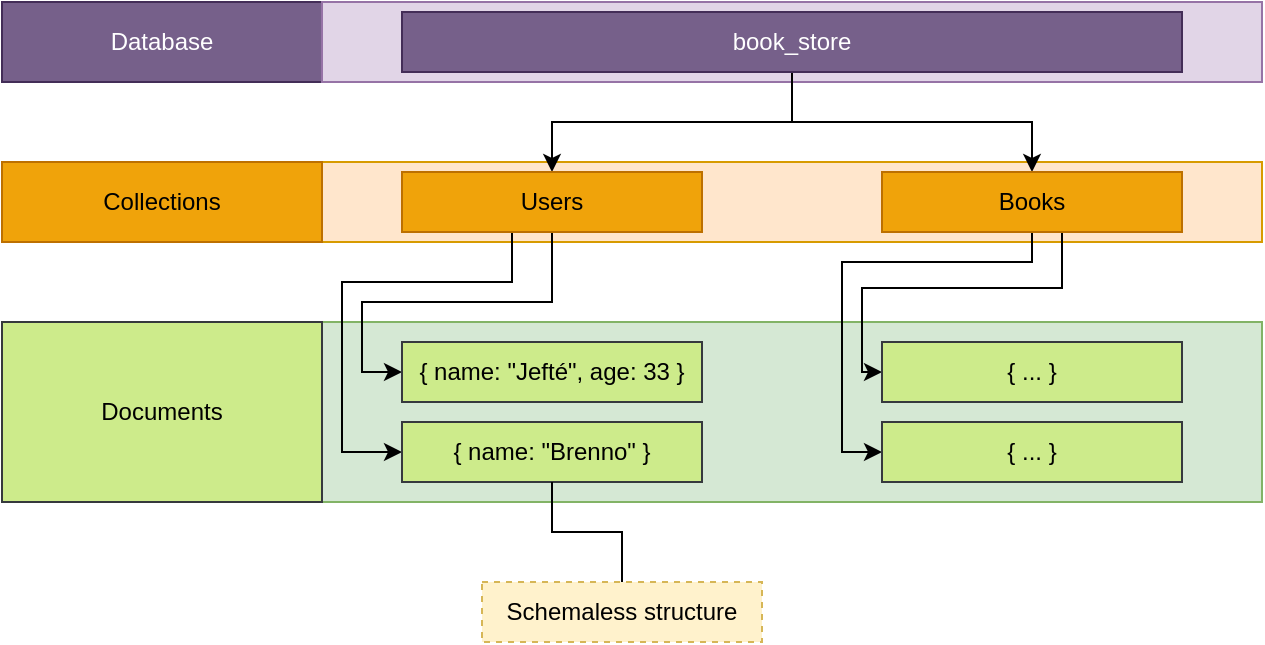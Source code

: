 <mxfile version="22.1.16" type="device">
  <diagram name="Page-1" id="FFKa-87wd_3-zDYB483p">
    <mxGraphModel dx="1084" dy="1184" grid="1" gridSize="10" guides="1" tooltips="1" connect="1" arrows="1" fold="1" page="1" pageScale="1" pageWidth="850" pageHeight="1100" math="0" shadow="0">
      <root>
        <mxCell id="0" />
        <mxCell id="1" parent="0" />
        <mxCell id="KPgyOTE35EgWX02b3SyW-21" value="" style="rounded=0;whiteSpace=wrap;html=1;fillColor=#d5e8d4;strokeColor=#82b366;" vertex="1" parent="1">
          <mxGeometry x="290" y="580" width="470" height="90" as="geometry" />
        </mxCell>
        <mxCell id="KPgyOTE35EgWX02b3SyW-15" value="" style="rounded=0;whiteSpace=wrap;html=1;fillColor=#ffe6cc;strokeColor=#d79b00;" vertex="1" parent="1">
          <mxGeometry x="290" y="500" width="470" height="40" as="geometry" />
        </mxCell>
        <mxCell id="KPgyOTE35EgWX02b3SyW-1" value="Database" style="rounded=0;whiteSpace=wrap;html=1;fillColor=#76608a;fontColor=#ffffff;strokeColor=#432D57;" vertex="1" parent="1">
          <mxGeometry x="130" y="420" width="160" height="40" as="geometry" />
        </mxCell>
        <mxCell id="KPgyOTE35EgWX02b3SyW-4" value="Documents" style="rounded=0;whiteSpace=wrap;html=1;fillColor=#cdeb8b;strokeColor=#36393d;" vertex="1" parent="1">
          <mxGeometry x="130" y="580" width="160" height="90" as="geometry" />
        </mxCell>
        <mxCell id="KPgyOTE35EgWX02b3SyW-6" value="Collections" style="rounded=0;whiteSpace=wrap;html=1;fillColor=#f0a30a;fontColor=#000000;strokeColor=#BD7000;" vertex="1" parent="1">
          <mxGeometry x="130" y="500" width="160" height="40" as="geometry" />
        </mxCell>
        <mxCell id="KPgyOTE35EgWX02b3SyW-14" value="" style="rounded=0;whiteSpace=wrap;html=1;fillColor=#e1d5e7;strokeColor=#9673a6;" vertex="1" parent="1">
          <mxGeometry x="290" y="420" width="470" height="40" as="geometry" />
        </mxCell>
        <mxCell id="KPgyOTE35EgWX02b3SyW-18" style="edgeStyle=orthogonalEdgeStyle;rounded=0;orthogonalLoop=1;jettySize=auto;html=1;exitX=0.5;exitY=1;exitDx=0;exitDy=0;" edge="1" parent="1" source="KPgyOTE35EgWX02b3SyW-13" target="KPgyOTE35EgWX02b3SyW-16">
          <mxGeometry relative="1" as="geometry" />
        </mxCell>
        <mxCell id="KPgyOTE35EgWX02b3SyW-19" style="edgeStyle=orthogonalEdgeStyle;rounded=0;orthogonalLoop=1;jettySize=auto;html=1;" edge="1" parent="1" source="KPgyOTE35EgWX02b3SyW-13" target="KPgyOTE35EgWX02b3SyW-17">
          <mxGeometry relative="1" as="geometry" />
        </mxCell>
        <mxCell id="KPgyOTE35EgWX02b3SyW-13" value="book_store" style="rounded=0;whiteSpace=wrap;html=1;fillColor=#76608a;fontColor=#ffffff;strokeColor=#432D57;" vertex="1" parent="1">
          <mxGeometry x="330" y="425" width="390" height="30" as="geometry" />
        </mxCell>
        <mxCell id="KPgyOTE35EgWX02b3SyW-27" style="edgeStyle=orthogonalEdgeStyle;rounded=0;orthogonalLoop=1;jettySize=auto;html=1;entryX=0;entryY=0.5;entryDx=0;entryDy=0;" edge="1" parent="1" source="KPgyOTE35EgWX02b3SyW-16" target="KPgyOTE35EgWX02b3SyW-23">
          <mxGeometry relative="1" as="geometry">
            <Array as="points">
              <mxPoint x="385" y="560" />
              <mxPoint x="300" y="560" />
              <mxPoint x="300" y="645" />
            </Array>
          </mxGeometry>
        </mxCell>
        <mxCell id="KPgyOTE35EgWX02b3SyW-28" style="edgeStyle=orthogonalEdgeStyle;rounded=0;orthogonalLoop=1;jettySize=auto;html=1;entryX=0;entryY=0.5;entryDx=0;entryDy=0;" edge="1" parent="1" source="KPgyOTE35EgWX02b3SyW-16" target="KPgyOTE35EgWX02b3SyW-22">
          <mxGeometry relative="1" as="geometry">
            <Array as="points">
              <mxPoint x="405" y="570" />
              <mxPoint x="310" y="570" />
              <mxPoint x="310" y="605" />
            </Array>
          </mxGeometry>
        </mxCell>
        <mxCell id="KPgyOTE35EgWX02b3SyW-16" value="Users" style="rounded=0;whiteSpace=wrap;html=1;fillColor=#f0a30a;fontColor=#000000;strokeColor=#BD7000;" vertex="1" parent="1">
          <mxGeometry x="330" y="505" width="150" height="30" as="geometry" />
        </mxCell>
        <mxCell id="KPgyOTE35EgWX02b3SyW-30" style="edgeStyle=orthogonalEdgeStyle;rounded=0;orthogonalLoop=1;jettySize=auto;html=1;entryX=0;entryY=0.5;entryDx=0;entryDy=0;" edge="1" parent="1" source="KPgyOTE35EgWX02b3SyW-17" target="KPgyOTE35EgWX02b3SyW-24">
          <mxGeometry relative="1" as="geometry">
            <Array as="points">
              <mxPoint x="660" y="563" />
              <mxPoint x="560" y="563" />
              <mxPoint x="560" y="605" />
            </Array>
          </mxGeometry>
        </mxCell>
        <mxCell id="KPgyOTE35EgWX02b3SyW-31" style="edgeStyle=orthogonalEdgeStyle;rounded=0;orthogonalLoop=1;jettySize=auto;html=1;entryX=0;entryY=0.5;entryDx=0;entryDy=0;" edge="1" parent="1" source="KPgyOTE35EgWX02b3SyW-17" target="KPgyOTE35EgWX02b3SyW-29">
          <mxGeometry relative="1" as="geometry">
            <Array as="points">
              <mxPoint x="645" y="550" />
              <mxPoint x="550" y="550" />
              <mxPoint x="550" y="645" />
            </Array>
          </mxGeometry>
        </mxCell>
        <mxCell id="KPgyOTE35EgWX02b3SyW-17" value="Books" style="rounded=0;whiteSpace=wrap;html=1;fillColor=#f0a30a;fontColor=#000000;strokeColor=#BD7000;" vertex="1" parent="1">
          <mxGeometry x="570" y="505" width="150" height="30" as="geometry" />
        </mxCell>
        <mxCell id="KPgyOTE35EgWX02b3SyW-22" value="{ name: &quot;Jefté&quot;, age: 33 }" style="rounded=0;whiteSpace=wrap;html=1;fillColor=#cdeb8b;strokeColor=#36393d;" vertex="1" parent="1">
          <mxGeometry x="330" y="590" width="150" height="30" as="geometry" />
        </mxCell>
        <mxCell id="KPgyOTE35EgWX02b3SyW-23" value="{ name: &quot;Brenno&quot; }" style="rounded=0;whiteSpace=wrap;html=1;fillColor=#cdeb8b;strokeColor=#36393d;" vertex="1" parent="1">
          <mxGeometry x="330" y="630" width="150" height="30" as="geometry" />
        </mxCell>
        <mxCell id="KPgyOTE35EgWX02b3SyW-24" value="{ ... }" style="rounded=0;whiteSpace=wrap;html=1;fillColor=#cdeb8b;strokeColor=#36393d;" vertex="1" parent="1">
          <mxGeometry x="570" y="590" width="150" height="30" as="geometry" />
        </mxCell>
        <mxCell id="KPgyOTE35EgWX02b3SyW-29" value="{ ... }" style="rounded=0;whiteSpace=wrap;html=1;fillColor=#cdeb8b;strokeColor=#36393d;" vertex="1" parent="1">
          <mxGeometry x="570" y="630" width="150" height="30" as="geometry" />
        </mxCell>
        <mxCell id="KPgyOTE35EgWX02b3SyW-33" style="edgeStyle=orthogonalEdgeStyle;rounded=0;orthogonalLoop=1;jettySize=auto;html=1;entryX=0.5;entryY=1;entryDx=0;entryDy=0;endArrow=none;endFill=0;" edge="1" parent="1" source="KPgyOTE35EgWX02b3SyW-32" target="KPgyOTE35EgWX02b3SyW-23">
          <mxGeometry relative="1" as="geometry" />
        </mxCell>
        <mxCell id="KPgyOTE35EgWX02b3SyW-32" value="Schemaless structure" style="rounded=0;whiteSpace=wrap;html=1;fillColor=#fff2cc;strokeColor=#d6b656;dashed=1;" vertex="1" parent="1">
          <mxGeometry x="370" y="710" width="140" height="30" as="geometry" />
        </mxCell>
      </root>
    </mxGraphModel>
  </diagram>
</mxfile>
